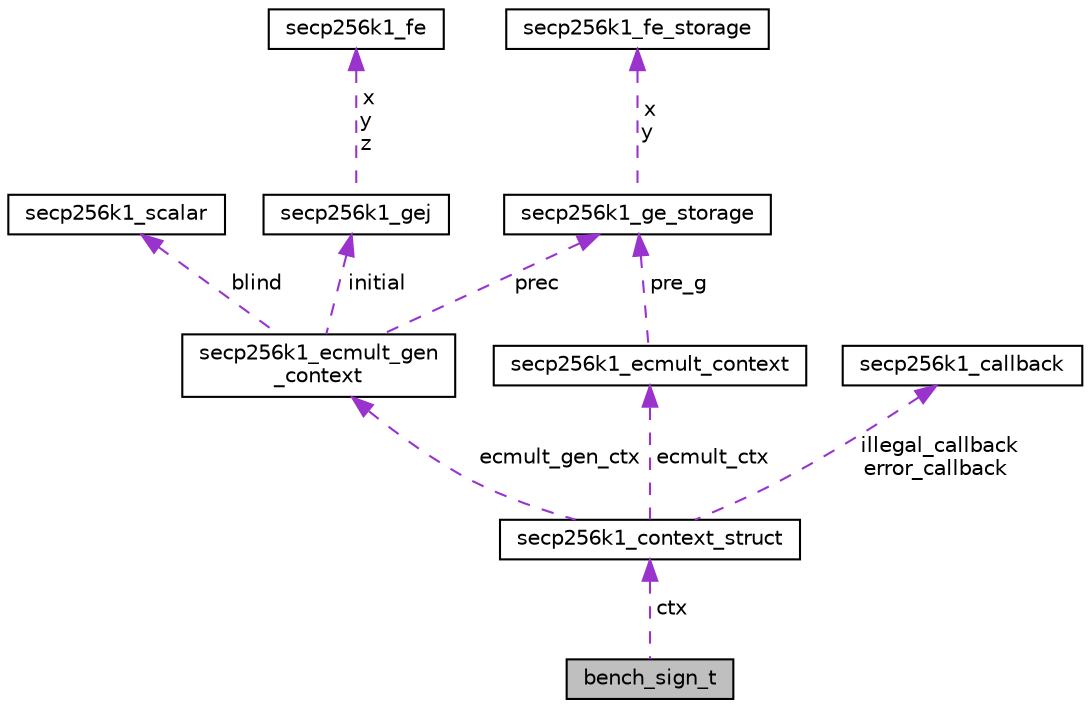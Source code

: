 digraph "bench_sign_t"
{
  edge [fontname="Helvetica",fontsize="10",labelfontname="Helvetica",labelfontsize="10"];
  node [fontname="Helvetica",fontsize="10",shape=record];
  Node1 [label="bench_sign_t",height=0.2,width=0.4,color="black", fillcolor="grey75", style="filled", fontcolor="black"];
  Node2 -> Node1 [dir="back",color="darkorchid3",fontsize="10",style="dashed",label=" ctx" ,fontname="Helvetica"];
  Node2 [label="secp256k1_context_struct",height=0.2,width=0.4,color="black", fillcolor="white", style="filled",URL="$structsecp256k1__context__struct.html"];
  Node3 -> Node2 [dir="back",color="darkorchid3",fontsize="10",style="dashed",label=" ecmult_gen_ctx" ,fontname="Helvetica"];
  Node3 [label="secp256k1_ecmult_gen\l_context",height=0.2,width=0.4,color="black", fillcolor="white", style="filled",URL="$structsecp256k1__ecmult__gen__context.html"];
  Node4 -> Node3 [dir="back",color="darkorchid3",fontsize="10",style="dashed",label=" blind" ,fontname="Helvetica"];
  Node4 [label="secp256k1_scalar",height=0.2,width=0.4,color="black", fillcolor="white", style="filled",URL="$structsecp256k1__scalar.html",tooltip="A scalar modulo the group order of the secp256k1 curve. "];
  Node5 -> Node3 [dir="back",color="darkorchid3",fontsize="10",style="dashed",label=" initial" ,fontname="Helvetica"];
  Node5 [label="secp256k1_gej",height=0.2,width=0.4,color="black", fillcolor="white", style="filled",URL="$structsecp256k1__gej.html",tooltip="A group element of the secp256k1 curve, in jacobian coordinates. "];
  Node6 -> Node5 [dir="back",color="darkorchid3",fontsize="10",style="dashed",label=" x\ny\nz" ,fontname="Helvetica"];
  Node6 [label="secp256k1_fe",height=0.2,width=0.4,color="black", fillcolor="white", style="filled",URL="$structsecp256k1__fe.html"];
  Node7 -> Node3 [dir="back",color="darkorchid3",fontsize="10",style="dashed",label=" prec" ,fontname="Helvetica"];
  Node7 [label="secp256k1_ge_storage",height=0.2,width=0.4,color="black", fillcolor="white", style="filled",URL="$structsecp256k1__ge__storage.html"];
  Node8 -> Node7 [dir="back",color="darkorchid3",fontsize="10",style="dashed",label=" x\ny" ,fontname="Helvetica"];
  Node8 [label="secp256k1_fe_storage",height=0.2,width=0.4,color="black", fillcolor="white", style="filled",URL="$structsecp256k1__fe__storage.html"];
  Node9 -> Node2 [dir="back",color="darkorchid3",fontsize="10",style="dashed",label=" illegal_callback\nerror_callback" ,fontname="Helvetica"];
  Node9 [label="secp256k1_callback",height=0.2,width=0.4,color="black", fillcolor="white", style="filled",URL="$structsecp256k1__callback.html"];
  Node10 -> Node2 [dir="back",color="darkorchid3",fontsize="10",style="dashed",label=" ecmult_ctx" ,fontname="Helvetica"];
  Node10 [label="secp256k1_ecmult_context",height=0.2,width=0.4,color="black", fillcolor="white", style="filled",URL="$structsecp256k1__ecmult__context.html"];
  Node7 -> Node10 [dir="back",color="darkorchid3",fontsize="10",style="dashed",label=" pre_g" ,fontname="Helvetica"];
}
